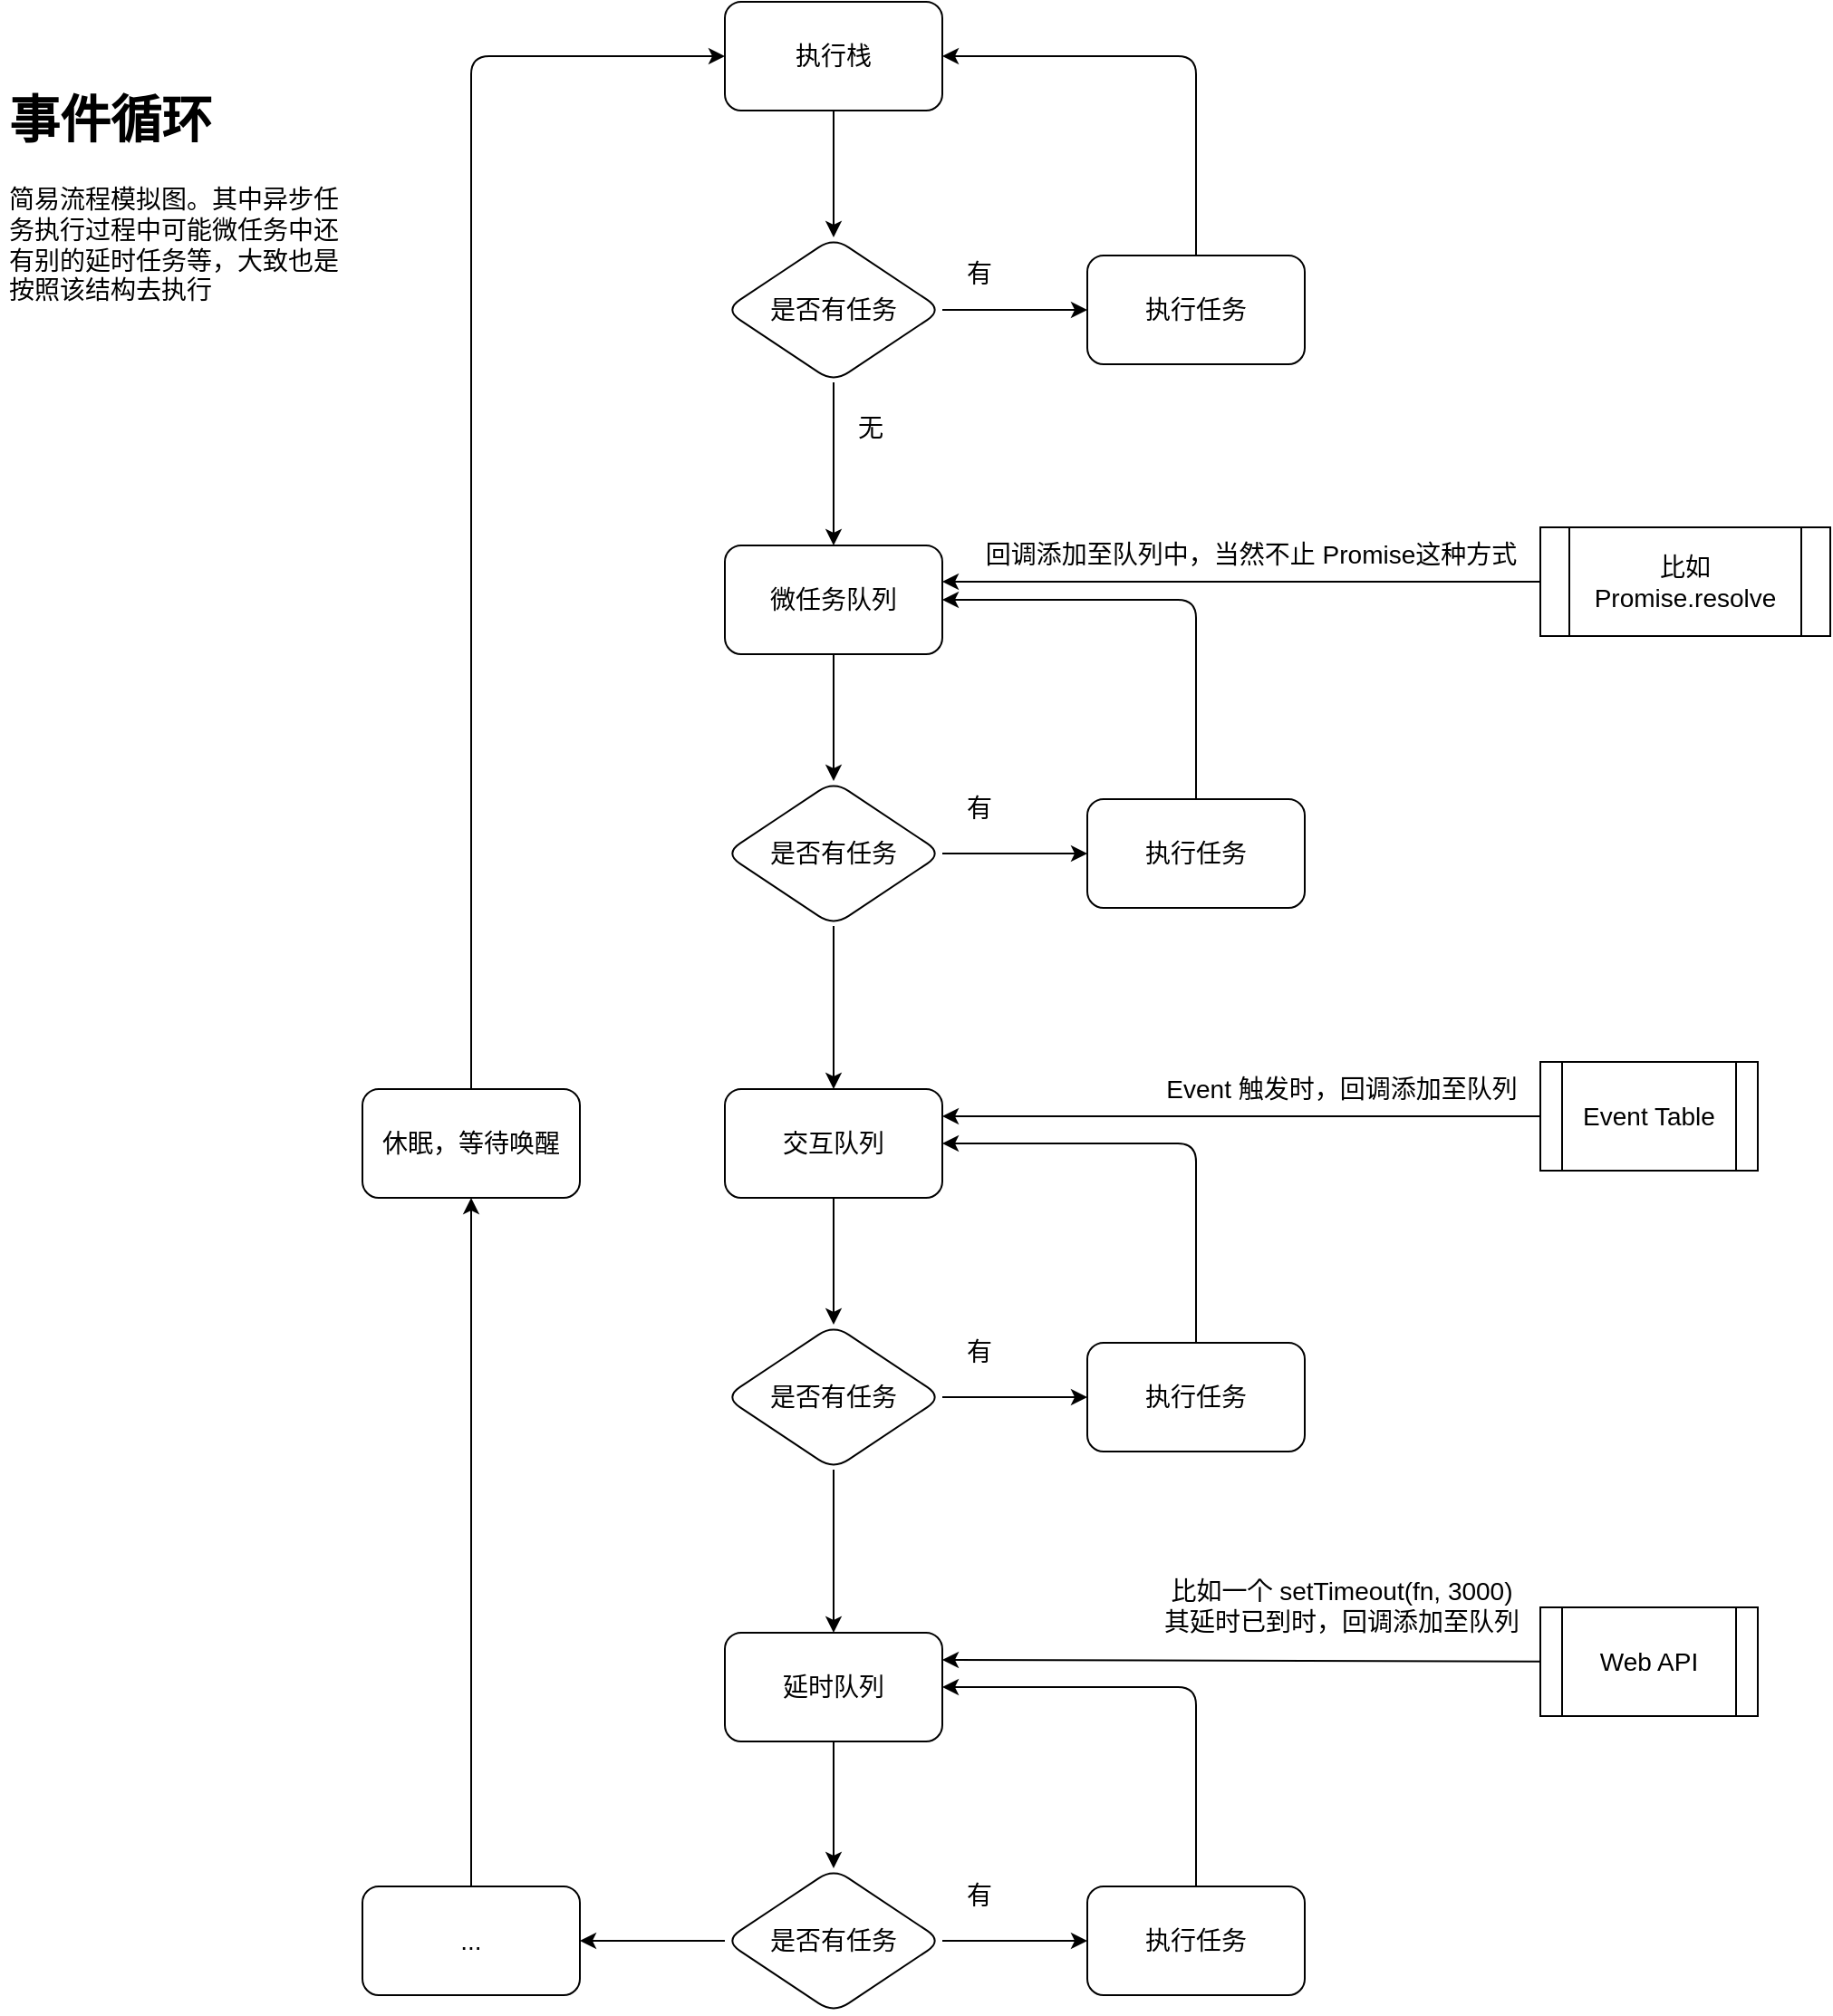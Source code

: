 <mxfile>
    <diagram id="YcdBzik9FJO7305IImFS" name="第 1 页">
        <mxGraphModel dx="1113" dy="741" grid="1" gridSize="10" guides="1" tooltips="1" connect="1" arrows="1" fold="1" page="1" pageScale="1" pageWidth="827" pageHeight="1169" math="0" shadow="0">
            <root>
                <mxCell id="0"/>
                <mxCell id="1" parent="0"/>
                <mxCell id="5" value="" style="edgeStyle=none;html=1;fontSize=14;" edge="1" parent="1" source="2" target="4">
                    <mxGeometry relative="1" as="geometry"/>
                </mxCell>
                <mxCell id="2" value="执行栈" style="rounded=1;whiteSpace=wrap;html=1;fontSize=14;" vertex="1" parent="1">
                    <mxGeometry x="690" y="20" width="120" height="60" as="geometry"/>
                </mxCell>
                <mxCell id="7" value="" style="edgeStyle=none;html=1;fontSize=14;" edge="1" parent="1" source="4" target="6">
                    <mxGeometry relative="1" as="geometry"/>
                </mxCell>
                <mxCell id="10" value="" style="edgeStyle=none;html=1;fontSize=14;" edge="1" parent="1" source="4" target="9">
                    <mxGeometry relative="1" as="geometry"/>
                </mxCell>
                <mxCell id="4" value="是否有任务" style="rhombus;whiteSpace=wrap;html=1;fontSize=14;rounded=1;" vertex="1" parent="1">
                    <mxGeometry x="690" y="150" width="120" height="80" as="geometry"/>
                </mxCell>
                <mxCell id="16" style="edgeStyle=none;html=1;exitX=0.5;exitY=0;exitDx=0;exitDy=0;entryX=1;entryY=0.5;entryDx=0;entryDy=0;fontSize=14;" edge="1" parent="1" source="6" target="2">
                    <mxGeometry relative="1" as="geometry">
                        <Array as="points">
                            <mxPoint x="950" y="50"/>
                        </Array>
                    </mxGeometry>
                </mxCell>
                <mxCell id="6" value="执行任务" style="whiteSpace=wrap;html=1;fontSize=14;rounded=1;" vertex="1" parent="1">
                    <mxGeometry x="890" y="160" width="120" height="60" as="geometry"/>
                </mxCell>
                <mxCell id="8" value="有" style="text;html=1;align=center;verticalAlign=middle;resizable=0;points=[];autosize=1;strokeColor=none;fillColor=none;fontSize=14;" vertex="1" parent="1">
                    <mxGeometry x="810" y="155" width="40" height="30" as="geometry"/>
                </mxCell>
                <mxCell id="14" value="" style="edgeStyle=none;html=1;fontSize=14;exitX=1;exitY=0.5;exitDx=0;exitDy=0;" edge="1" parent="1" source="18" target="13">
                    <mxGeometry relative="1" as="geometry"/>
                </mxCell>
                <mxCell id="19" value="" style="edgeStyle=none;html=1;fontSize=14;" edge="1" parent="1" source="9" target="18">
                    <mxGeometry relative="1" as="geometry"/>
                </mxCell>
                <mxCell id="9" value="微任务队列" style="whiteSpace=wrap;html=1;fontSize=14;rounded=1;" vertex="1" parent="1">
                    <mxGeometry x="690" y="320" width="120" height="60" as="geometry"/>
                </mxCell>
                <mxCell id="11" value="无" style="text;html=1;align=center;verticalAlign=middle;resizable=0;points=[];autosize=1;strokeColor=none;fillColor=none;fontSize=14;" vertex="1" parent="1">
                    <mxGeometry x="750" y="240" width="40" height="30" as="geometry"/>
                </mxCell>
                <mxCell id="20" style="edgeStyle=none;html=1;entryX=1;entryY=0.5;entryDx=0;entryDy=0;fontSize=14;" edge="1" parent="1" source="13" target="9">
                    <mxGeometry relative="1" as="geometry">
                        <Array as="points">
                            <mxPoint x="950" y="350"/>
                        </Array>
                    </mxGeometry>
                </mxCell>
                <mxCell id="13" value="执行任务" style="whiteSpace=wrap;html=1;fontSize=14;rounded=1;" vertex="1" parent="1">
                    <mxGeometry x="890" y="460" width="120" height="60" as="geometry"/>
                </mxCell>
                <mxCell id="15" value="有" style="text;html=1;align=center;verticalAlign=middle;resizable=0;points=[];autosize=1;strokeColor=none;fillColor=none;fontSize=14;" vertex="1" parent="1">
                    <mxGeometry x="810" y="450" width="40" height="30" as="geometry"/>
                </mxCell>
                <mxCell id="22" value="" style="edgeStyle=none;html=1;fontSize=14;" edge="1" parent="1" source="18" target="21">
                    <mxGeometry relative="1" as="geometry"/>
                </mxCell>
                <mxCell id="18" value="是否有任务" style="rhombus;whiteSpace=wrap;html=1;fontSize=14;rounded=1;" vertex="1" parent="1">
                    <mxGeometry x="690" y="450" width="120" height="80" as="geometry"/>
                </mxCell>
                <mxCell id="21" value="交互队列" style="whiteSpace=wrap;html=1;fontSize=14;rounded=1;" vertex="1" parent="1">
                    <mxGeometry x="690" y="620" width="120" height="60" as="geometry"/>
                </mxCell>
                <mxCell id="23" style="edgeStyle=none;html=1;entryX=1;entryY=0.5;entryDx=0;entryDy=0;fontSize=14;" edge="1" source="28" parent="1">
                    <mxGeometry relative="1" as="geometry">
                        <mxPoint x="810" y="650" as="targetPoint"/>
                        <Array as="points">
                            <mxPoint x="950" y="650"/>
                        </Array>
                    </mxGeometry>
                </mxCell>
                <mxCell id="24" value="" style="edgeStyle=none;html=1;fontSize=14;" edge="1" target="25" parent="1">
                    <mxGeometry relative="1" as="geometry">
                        <mxPoint x="750" y="680" as="sourcePoint"/>
                        <Array as="points"/>
                    </mxGeometry>
                </mxCell>
                <mxCell id="25" value="是否有任务" style="rhombus;whiteSpace=wrap;html=1;fontSize=14;rounded=1;" vertex="1" parent="1">
                    <mxGeometry x="690" y="750" width="120" height="80" as="geometry"/>
                </mxCell>
                <mxCell id="26" value="有" style="text;html=1;align=center;verticalAlign=middle;resizable=0;points=[];autosize=1;strokeColor=none;fillColor=none;fontSize=14;" vertex="1" parent="1">
                    <mxGeometry x="810" y="750" width="40" height="30" as="geometry"/>
                </mxCell>
                <mxCell id="27" value="" style="edgeStyle=none;html=1;fontSize=14;exitX=1;exitY=0.5;exitDx=0;exitDy=0;" edge="1" source="25" target="28" parent="1">
                    <mxGeometry relative="1" as="geometry"/>
                </mxCell>
                <mxCell id="28" value="执行任务" style="whiteSpace=wrap;html=1;fontSize=14;rounded=1;" vertex="1" parent="1">
                    <mxGeometry x="890" y="760" width="120" height="60" as="geometry"/>
                </mxCell>
                <mxCell id="30" value="" style="edgeStyle=none;html=1;fontSize=14;" edge="1" target="31" parent="1">
                    <mxGeometry relative="1" as="geometry">
                        <mxPoint x="750" y="830" as="sourcePoint"/>
                    </mxGeometry>
                </mxCell>
                <mxCell id="31" value="延时队列" style="whiteSpace=wrap;html=1;fontSize=14;rounded=1;" vertex="1" parent="1">
                    <mxGeometry x="690" y="920" width="120" height="60" as="geometry"/>
                </mxCell>
                <mxCell id="32" style="edgeStyle=none;html=1;entryX=1;entryY=0.5;entryDx=0;entryDy=0;fontSize=14;" edge="1" source="37" parent="1">
                    <mxGeometry relative="1" as="geometry">
                        <mxPoint x="810" y="950" as="targetPoint"/>
                        <Array as="points">
                            <mxPoint x="950" y="950"/>
                        </Array>
                    </mxGeometry>
                </mxCell>
                <mxCell id="33" value="" style="edgeStyle=none;html=1;fontSize=14;" edge="1" target="34" parent="1">
                    <mxGeometry relative="1" as="geometry">
                        <mxPoint x="750" y="980" as="sourcePoint"/>
                        <Array as="points"/>
                    </mxGeometry>
                </mxCell>
                <mxCell id="39" value="" style="edgeStyle=none;html=1;fontSize=14;" edge="1" parent="1" source="34" target="38">
                    <mxGeometry relative="1" as="geometry"/>
                </mxCell>
                <mxCell id="34" value="是否有任务" style="rhombus;whiteSpace=wrap;html=1;fontSize=14;rounded=1;" vertex="1" parent="1">
                    <mxGeometry x="690" y="1050" width="120" height="80" as="geometry"/>
                </mxCell>
                <mxCell id="35" value="有" style="text;html=1;align=center;verticalAlign=middle;resizable=0;points=[];autosize=1;strokeColor=none;fillColor=none;fontSize=14;" vertex="1" parent="1">
                    <mxGeometry x="810" y="1050" width="40" height="30" as="geometry"/>
                </mxCell>
                <mxCell id="36" value="" style="edgeStyle=none;html=1;fontSize=14;exitX=1;exitY=0.5;exitDx=0;exitDy=0;" edge="1" source="34" target="37" parent="1">
                    <mxGeometry relative="1" as="geometry"/>
                </mxCell>
                <mxCell id="37" value="执行任务" style="whiteSpace=wrap;html=1;fontSize=14;rounded=1;" vertex="1" parent="1">
                    <mxGeometry x="890" y="1060" width="120" height="60" as="geometry"/>
                </mxCell>
                <mxCell id="41" value="" style="edgeStyle=none;html=1;fontSize=14;" edge="1" parent="1" source="38" target="40">
                    <mxGeometry relative="1" as="geometry"/>
                </mxCell>
                <mxCell id="38" value="..." style="whiteSpace=wrap;html=1;fontSize=14;rounded=1;" vertex="1" parent="1">
                    <mxGeometry x="490" y="1060" width="120" height="60" as="geometry"/>
                </mxCell>
                <mxCell id="42" style="edgeStyle=none;html=1;entryX=0;entryY=0.5;entryDx=0;entryDy=0;fontSize=14;" edge="1" parent="1" source="40" target="2">
                    <mxGeometry relative="1" as="geometry">
                        <Array as="points">
                            <mxPoint x="550" y="50"/>
                        </Array>
                    </mxGeometry>
                </mxCell>
                <mxCell id="40" value="休眠，等待唤醒" style="whiteSpace=wrap;html=1;fontSize=14;rounded=1;" vertex="1" parent="1">
                    <mxGeometry x="490" y="620" width="120" height="60" as="geometry"/>
                </mxCell>
                <mxCell id="43" value="&lt;h1&gt;事件循环&lt;/h1&gt;&lt;p&gt;简易流程模拟图。其中异步任务执行过程中可能微任务中还有别的延时任务等，大致也是按照该结构去执行&lt;/p&gt;" style="text;html=1;strokeColor=none;fillColor=none;spacing=5;spacingTop=-20;whiteSpace=wrap;overflow=hidden;rounded=0;fontSize=14;" vertex="1" parent="1">
                    <mxGeometry x="290" y="60" width="190" height="140" as="geometry"/>
                </mxCell>
                <mxCell id="45" style="edgeStyle=none;html=1;entryX=1;entryY=0.25;entryDx=0;entryDy=0;fontSize=14;" edge="1" parent="1" source="44" target="31">
                    <mxGeometry relative="1" as="geometry"/>
                </mxCell>
                <mxCell id="44" value="Web API" style="shape=process;whiteSpace=wrap;html=1;backgroundOutline=1;fontSize=14;" vertex="1" parent="1">
                    <mxGeometry x="1140" y="906" width="120" height="60" as="geometry"/>
                </mxCell>
                <mxCell id="46" value="比如一个 setTimeout(fn, 3000)&lt;br&gt;其延时已到时，回调添加至队列" style="text;html=1;align=center;verticalAlign=middle;resizable=0;points=[];autosize=1;strokeColor=none;fillColor=none;fontSize=14;" vertex="1" parent="1">
                    <mxGeometry x="920" y="880" width="220" height="50" as="geometry"/>
                </mxCell>
                <mxCell id="48" style="edgeStyle=none;html=1;exitX=0;exitY=0.5;exitDx=0;exitDy=0;entryX=1;entryY=0.25;entryDx=0;entryDy=0;fontSize=14;" edge="1" parent="1" source="47" target="21">
                    <mxGeometry relative="1" as="geometry"/>
                </mxCell>
                <mxCell id="47" value="Event Table" style="shape=process;whiteSpace=wrap;html=1;backgroundOutline=1;fontSize=14;" vertex="1" parent="1">
                    <mxGeometry x="1140" y="605" width="120" height="60" as="geometry"/>
                </mxCell>
                <mxCell id="49" value="Event 触发时，回调添加至队列" style="text;html=1;align=center;verticalAlign=middle;resizable=0;points=[];autosize=1;strokeColor=none;fillColor=none;fontSize=14;" vertex="1" parent="1">
                    <mxGeometry x="920" y="605" width="220" height="30" as="geometry"/>
                </mxCell>
                <mxCell id="50" value="回调添加至队列中，当然不止 Promise这种方式" style="text;html=1;align=center;verticalAlign=middle;resizable=0;points=[];autosize=1;strokeColor=none;fillColor=none;fontSize=14;" vertex="1" parent="1">
                    <mxGeometry x="820" y="310" width="320" height="30" as="geometry"/>
                </mxCell>
                <mxCell id="51" value="比如 Promise.resolve" style="shape=process;whiteSpace=wrap;html=1;backgroundOutline=1;fontSize=14;" vertex="1" parent="1">
                    <mxGeometry x="1140" y="310" width="160" height="60" as="geometry"/>
                </mxCell>
                <mxCell id="52" style="edgeStyle=none;html=1;exitX=0;exitY=0.5;exitDx=0;exitDy=0;entryX=1;entryY=0.25;entryDx=0;entryDy=0;fontSize=14;" edge="1" source="51" parent="1">
                    <mxGeometry relative="1" as="geometry">
                        <mxPoint x="810" y="340" as="targetPoint"/>
                    </mxGeometry>
                </mxCell>
            </root>
        </mxGraphModel>
    </diagram>
</mxfile>